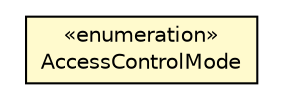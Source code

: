 #!/usr/local/bin/dot
#
# Class diagram 
# Generated by UMLGraph version R5_6-24-gf6e263 (http://www.umlgraph.org/)
#

digraph G {
	edge [fontname="Helvetica",fontsize=10,labelfontname="Helvetica",labelfontsize=10];
	node [fontname="Helvetica",fontsize=10,shape=plaintext];
	nodesep=0.25;
	ranksep=0.5;
	// org.universAAL.middleware.bus.permission.AccessControl.AccessControlMode
	c81303 [label=<<table title="org.universAAL.middleware.bus.permission.AccessControl.AccessControlMode" border="0" cellborder="1" cellspacing="0" cellpadding="2" port="p" bgcolor="lemonChiffon" href="./AccessControl.AccessControlMode.html">
		<tr><td><table border="0" cellspacing="0" cellpadding="1">
<tr><td align="center" balign="center"> &#171;enumeration&#187; </td></tr>
<tr><td align="center" balign="center"> AccessControlMode </td></tr>
		</table></td></tr>
		</table>>, URL="./AccessControl.AccessControlMode.html", fontname="Helvetica", fontcolor="black", fontsize=10.0];
}


